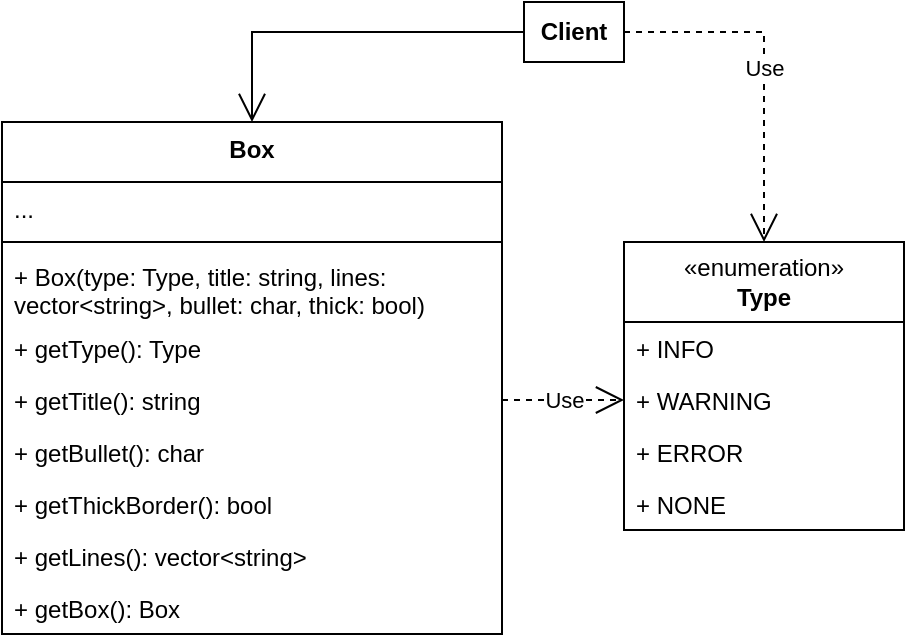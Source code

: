 <mxfile version="27.1.4">
  <diagram name="Page-1" id="MFU6G7lnsdOT_ux2mG_1">
    <mxGraphModel dx="690" dy="471" grid="1" gridSize="10" guides="1" tooltips="1" connect="1" arrows="1" fold="1" page="1" pageScale="1" pageWidth="850" pageHeight="1100" math="0" shadow="0">
      <root>
        <mxCell id="0" />
        <mxCell id="1" parent="0" />
        <mxCell id="03indQP2rPoBZ1fVTg_9-1" value="Client" style="html=1;whiteSpace=wrap;fontSize=12;fontStyle=1" parent="1" vertex="1">
          <mxGeometry x="330" y="250" width="50" height="30" as="geometry" />
        </mxCell>
        <mxCell id="03indQP2rPoBZ1fVTg_9-18" value="«enumeration»&lt;br&gt;&lt;b&gt;Type&lt;/b&gt;" style="swimlane;fontStyle=0;childLayout=stackLayout;horizontal=1;startSize=40;fillColor=none;horizontalStack=0;resizeParent=1;resizeParentMax=0;resizeLast=0;collapsible=1;marginBottom=0;whiteSpace=wrap;html=1;" parent="1" vertex="1">
          <mxGeometry x="380" y="370" width="140" height="144" as="geometry" />
        </mxCell>
        <mxCell id="03indQP2rPoBZ1fVTg_9-19" value="+ INFO" style="text;strokeColor=none;fillColor=none;align=left;verticalAlign=top;spacingLeft=4;spacingRight=4;overflow=hidden;rotatable=0;points=[[0,0.5],[1,0.5]];portConstraint=eastwest;whiteSpace=wrap;html=1;" parent="03indQP2rPoBZ1fVTg_9-18" vertex="1">
          <mxGeometry y="40" width="140" height="26" as="geometry" />
        </mxCell>
        <mxCell id="03indQP2rPoBZ1fVTg_9-20" value="+ WARNING" style="text;strokeColor=none;fillColor=none;align=left;verticalAlign=top;spacingLeft=4;spacingRight=4;overflow=hidden;rotatable=0;points=[[0,0.5],[1,0.5]];portConstraint=eastwest;whiteSpace=wrap;html=1;" parent="03indQP2rPoBZ1fVTg_9-18" vertex="1">
          <mxGeometry y="66" width="140" height="26" as="geometry" />
        </mxCell>
        <mxCell id="03indQP2rPoBZ1fVTg_9-21" value="+ ERROR" style="text;strokeColor=none;fillColor=none;align=left;verticalAlign=top;spacingLeft=4;spacingRight=4;overflow=hidden;rotatable=0;points=[[0,0.5],[1,0.5]];portConstraint=eastwest;whiteSpace=wrap;html=1;" parent="03indQP2rPoBZ1fVTg_9-18" vertex="1">
          <mxGeometry y="92" width="140" height="26" as="geometry" />
        </mxCell>
        <mxCell id="03indQP2rPoBZ1fVTg_9-69" value="+ NONE" style="text;strokeColor=none;fillColor=none;align=left;verticalAlign=top;spacingLeft=4;spacingRight=4;overflow=hidden;rotatable=0;points=[[0,0.5],[1,0.5]];portConstraint=eastwest;whiteSpace=wrap;html=1;" parent="03indQP2rPoBZ1fVTg_9-18" vertex="1">
          <mxGeometry y="118" width="140" height="26" as="geometry" />
        </mxCell>
        <mxCell id="03indQP2rPoBZ1fVTg_9-28" value="&lt;b&gt;Box&lt;/b&gt;" style="swimlane;fontStyle=1;align=center;verticalAlign=top;childLayout=stackLayout;horizontal=1;startSize=30;horizontalStack=0;resizeParent=1;resizeParentMax=0;resizeLast=0;collapsible=1;marginBottom=0;whiteSpace=wrap;html=1;" parent="1" vertex="1">
          <mxGeometry x="69" y="310" width="250" height="256" as="geometry" />
        </mxCell>
        <mxCell id="03indQP2rPoBZ1fVTg_9-55" value="..." style="text;strokeColor=none;fillColor=none;align=left;verticalAlign=top;spacingLeft=4;spacingRight=4;overflow=hidden;rotatable=0;points=[[0,0.5],[1,0.5]];portConstraint=eastwest;whiteSpace=wrap;html=1;" parent="03indQP2rPoBZ1fVTg_9-28" vertex="1">
          <mxGeometry y="30" width="250" height="26" as="geometry" />
        </mxCell>
        <mxCell id="03indQP2rPoBZ1fVTg_9-54" value="" style="line;strokeWidth=1;fillColor=none;align=left;verticalAlign=middle;spacingTop=-1;spacingLeft=3;spacingRight=3;rotatable=0;labelPosition=right;points=[];portConstraint=eastwest;strokeColor=inherit;" parent="03indQP2rPoBZ1fVTg_9-28" vertex="1">
          <mxGeometry y="56" width="250" height="8" as="geometry" />
        </mxCell>
        <mxCell id="03indQP2rPoBZ1fVTg_9-71" value="+ Box(type: Type, title: string, lines: vector&amp;lt;string&amp;gt;, bullet: char, thick: bool)" style="text;strokeColor=none;fillColor=none;align=left;verticalAlign=top;spacingLeft=4;spacingRight=4;overflow=hidden;rotatable=0;points=[[0,0.5],[1,0.5]];portConstraint=eastwest;whiteSpace=wrap;html=1;" parent="03indQP2rPoBZ1fVTg_9-28" vertex="1">
          <mxGeometry y="64" width="250" height="36" as="geometry" />
        </mxCell>
        <mxCell id="03indQP2rPoBZ1fVTg_9-29" value="+ getType(): Type" style="text;strokeColor=none;fillColor=none;align=left;verticalAlign=top;spacingLeft=4;spacingRight=4;overflow=hidden;rotatable=0;points=[[0,0.5],[1,0.5]];portConstraint=eastwest;whiteSpace=wrap;html=1;" parent="03indQP2rPoBZ1fVTg_9-28" vertex="1">
          <mxGeometry y="100" width="250" height="26" as="geometry" />
        </mxCell>
        <mxCell id="03indQP2rPoBZ1fVTg_9-30" value="+ getTitle(): string" style="text;strokeColor=none;fillColor=none;align=left;verticalAlign=top;spacingLeft=4;spacingRight=4;overflow=hidden;rotatable=0;points=[[0,0.5],[1,0.5]];portConstraint=eastwest;whiteSpace=wrap;html=1;" parent="03indQP2rPoBZ1fVTg_9-28" vertex="1">
          <mxGeometry y="126" width="250" height="26" as="geometry" />
        </mxCell>
        <mxCell id="03indQP2rPoBZ1fVTg_9-31" value="+ getBullet(): char" style="text;strokeColor=none;fillColor=none;align=left;verticalAlign=top;spacingLeft=4;spacingRight=4;overflow=hidden;rotatable=0;points=[[0,0.5],[1,0.5]];portConstraint=eastwest;whiteSpace=wrap;html=1;" parent="03indQP2rPoBZ1fVTg_9-28" vertex="1">
          <mxGeometry y="152" width="250" height="26" as="geometry" />
        </mxCell>
        <mxCell id="03indQP2rPoBZ1fVTg_9-32" value="+ getThickBorder(): bool" style="text;strokeColor=none;fillColor=none;align=left;verticalAlign=top;spacingLeft=4;spacingRight=4;overflow=hidden;rotatable=0;points=[[0,0.5],[1,0.5]];portConstraint=eastwest;whiteSpace=wrap;html=1;" parent="03indQP2rPoBZ1fVTg_9-28" vertex="1">
          <mxGeometry y="178" width="250" height="26" as="geometry" />
        </mxCell>
        <mxCell id="03indQP2rPoBZ1fVTg_9-33" value="+ getLines(): vector&amp;lt;string&amp;gt;" style="text;strokeColor=none;fillColor=none;align=left;verticalAlign=top;spacingLeft=4;spacingRight=4;overflow=hidden;rotatable=0;points=[[0,0.5],[1,0.5]];portConstraint=eastwest;whiteSpace=wrap;html=1;" parent="03indQP2rPoBZ1fVTg_9-28" vertex="1">
          <mxGeometry y="204" width="250" height="26" as="geometry" />
        </mxCell>
        <mxCell id="03indQP2rPoBZ1fVTg_9-35" value="+ getBox(): Box" style="text;strokeColor=none;fillColor=none;align=left;verticalAlign=top;spacingLeft=4;spacingRight=4;overflow=hidden;rotatable=0;points=[[0,0.5],[1,0.5]];portConstraint=eastwest;whiteSpace=wrap;html=1;" parent="03indQP2rPoBZ1fVTg_9-28" vertex="1">
          <mxGeometry y="230" width="250" height="26" as="geometry" />
        </mxCell>
        <mxCell id="03indQP2rPoBZ1fVTg_9-48" value="Use" style="endArrow=open;endSize=12;dashed=1;html=1;rounded=0;exitX=1;exitY=0.5;exitDx=0;exitDy=0;entryX=0;entryY=0.5;entryDx=0;entryDy=0;" parent="1" source="03indQP2rPoBZ1fVTg_9-30" target="03indQP2rPoBZ1fVTg_9-20" edge="1">
          <mxGeometry width="160" relative="1" as="geometry">
            <mxPoint x="240" y="780" as="sourcePoint" />
            <mxPoint x="362" y="701" as="targetPoint" />
            <Array as="points" />
          </mxGeometry>
        </mxCell>
        <mxCell id="lJJdWkQfCyAHe5XTEOGQ-1" value="" style="endArrow=open;endFill=1;endSize=12;html=1;rounded=0;exitX=0;exitY=0.5;exitDx=0;exitDy=0;entryX=0.5;entryY=0;entryDx=0;entryDy=0;" edge="1" parent="1" source="03indQP2rPoBZ1fVTg_9-1" target="03indQP2rPoBZ1fVTg_9-28">
          <mxGeometry width="160" relative="1" as="geometry">
            <mxPoint x="300" y="300" as="sourcePoint" />
            <mxPoint x="460" y="300" as="targetPoint" />
            <Array as="points">
              <mxPoint x="194" y="265" />
            </Array>
          </mxGeometry>
        </mxCell>
        <mxCell id="lJJdWkQfCyAHe5XTEOGQ-2" value="Use" style="endArrow=open;endSize=12;dashed=1;html=1;rounded=0;exitX=1;exitY=0.5;exitDx=0;exitDy=0;entryX=0.5;entryY=0;entryDx=0;entryDy=0;" edge="1" parent="1" source="03indQP2rPoBZ1fVTg_9-1" target="03indQP2rPoBZ1fVTg_9-18">
          <mxGeometry width="160" relative="1" as="geometry">
            <mxPoint x="380" y="280" as="sourcePoint" />
            <mxPoint x="540" y="280" as="targetPoint" />
            <Array as="points">
              <mxPoint x="450" y="265" />
            </Array>
          </mxGeometry>
        </mxCell>
      </root>
    </mxGraphModel>
  </diagram>
</mxfile>

